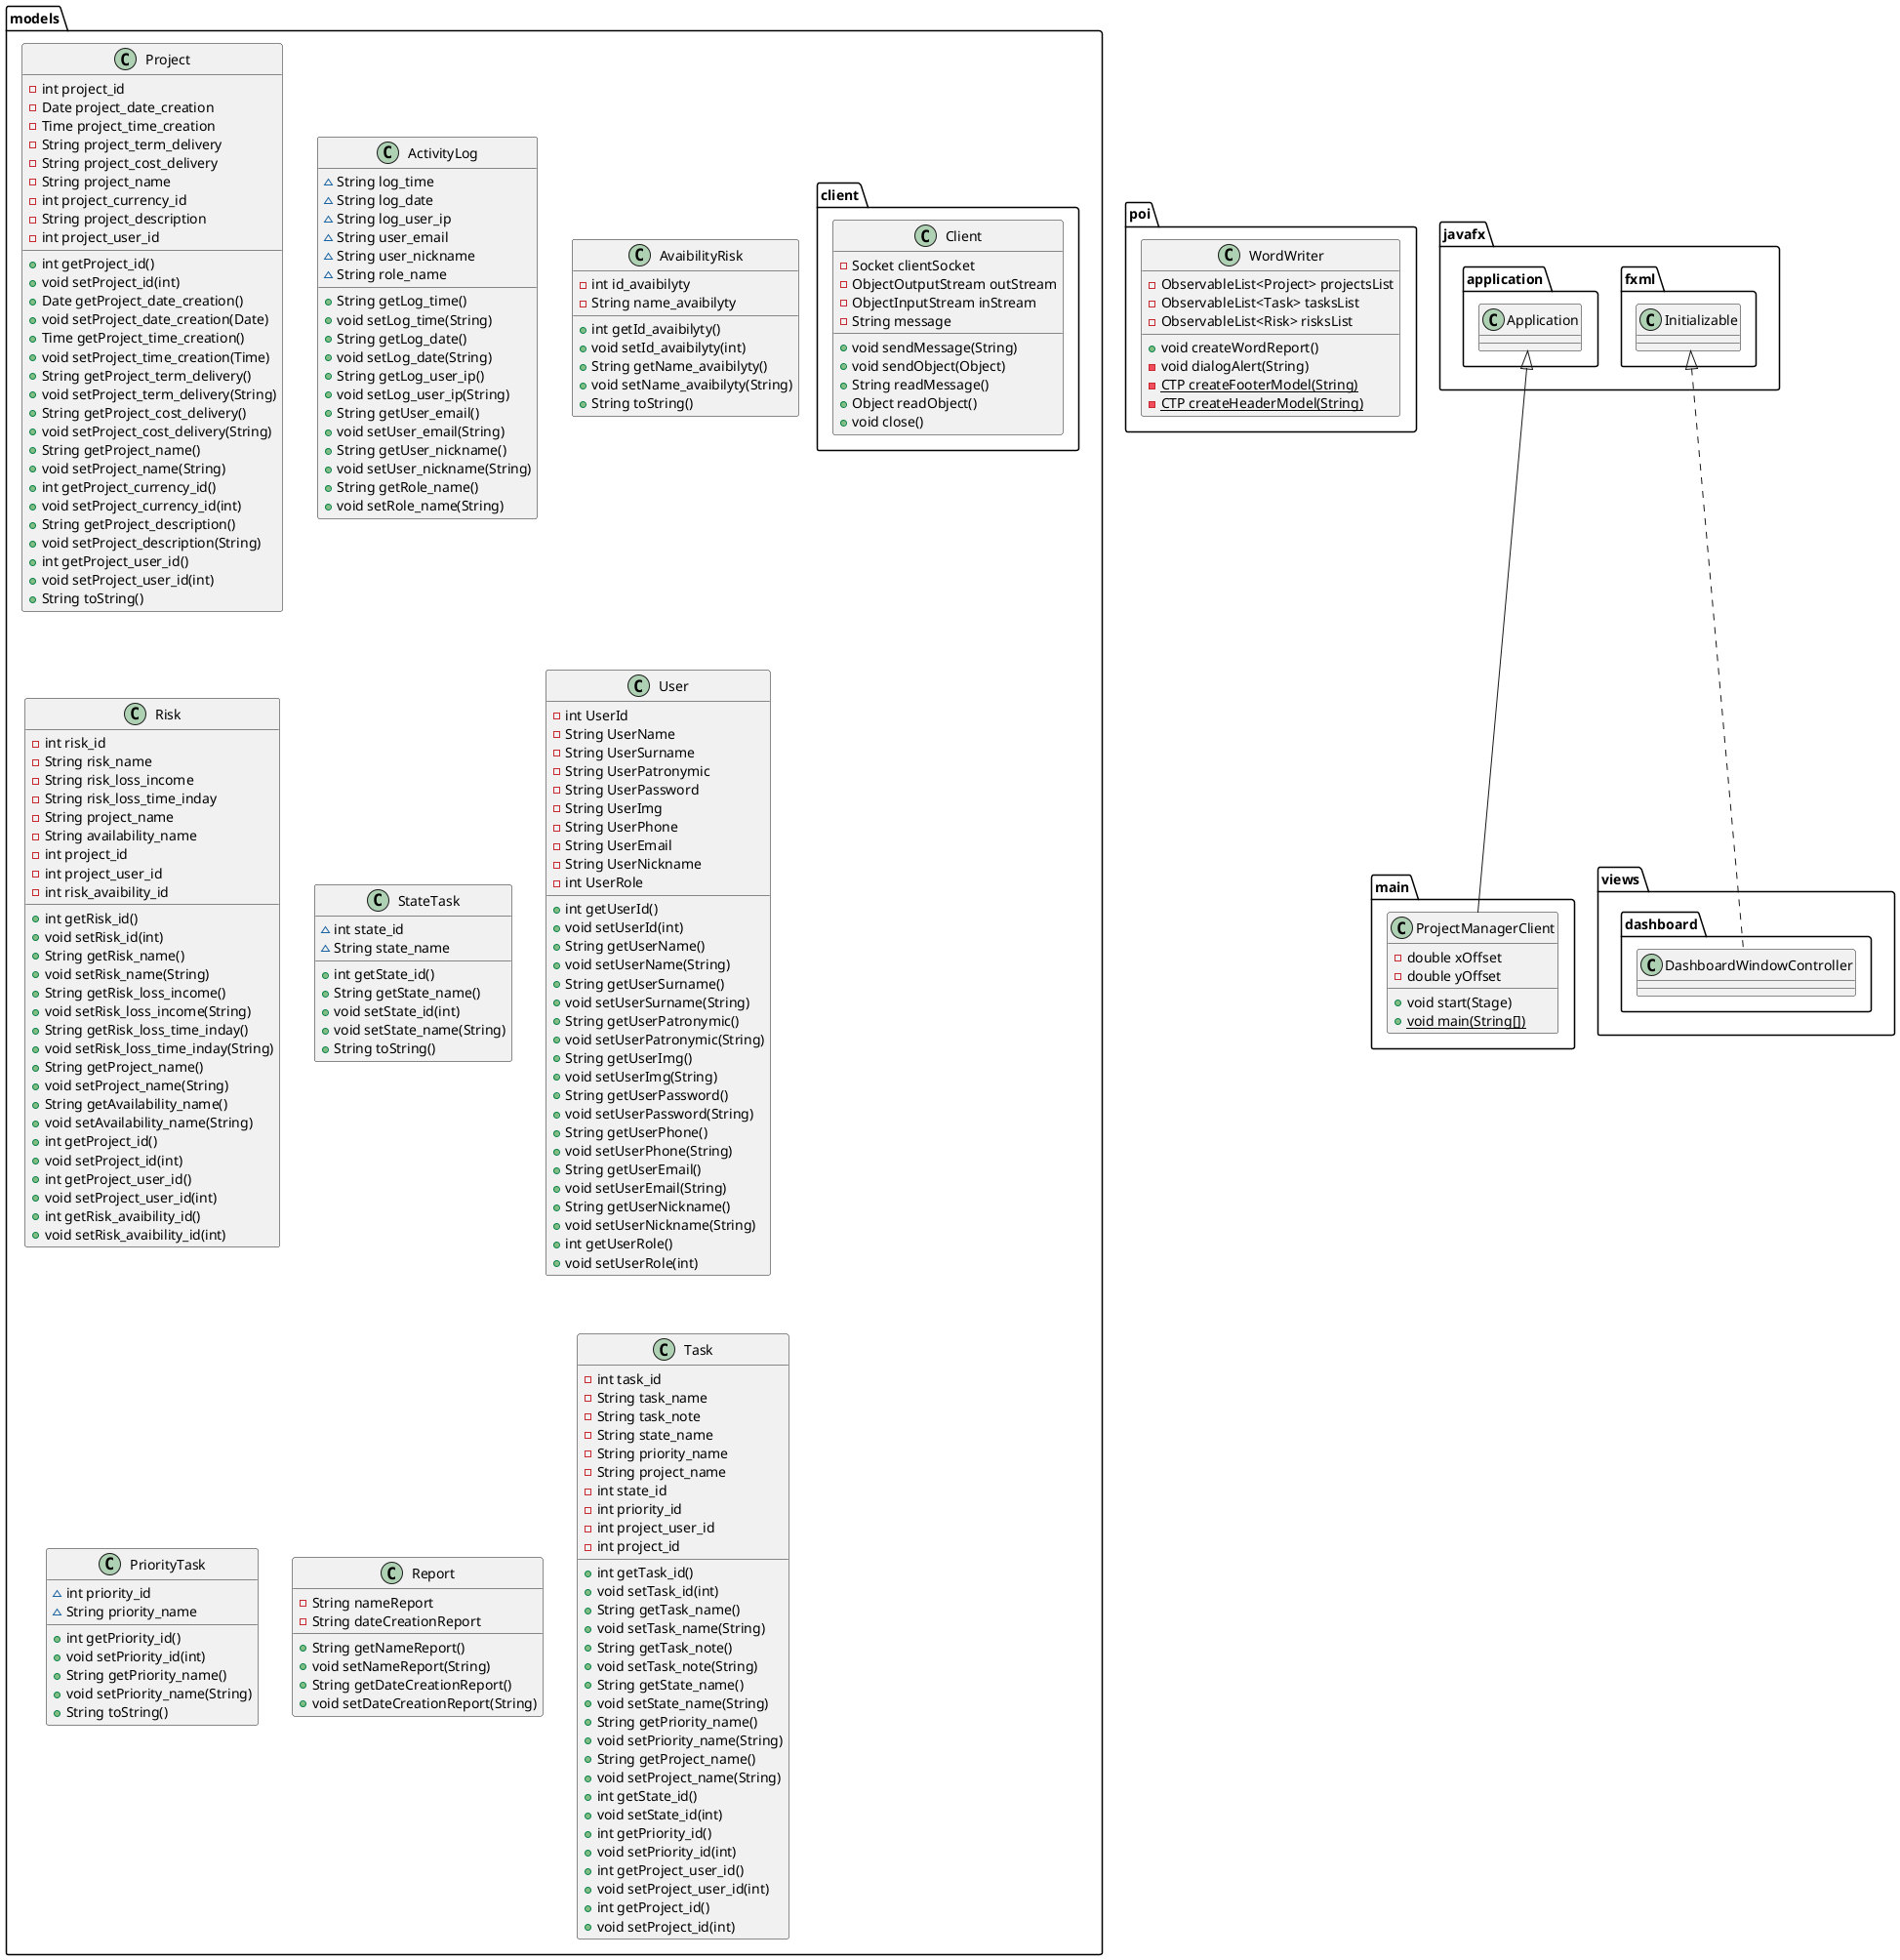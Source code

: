 @startuml


class models.Project {
- int project_id
- Date project_date_creation
- Time project_time_creation
- String project_term_delivery
- String project_cost_delivery
- String project_name
- int project_currency_id
- String project_description
- int project_user_id
+ int getProject_id()
+ void setProject_id(int)
+ Date getProject_date_creation()
+ void setProject_date_creation(Date)
+ Time getProject_time_creation()
+ void setProject_time_creation(Time)
+ String getProject_term_delivery()
+ void setProject_term_delivery(String)
+ String getProject_cost_delivery()
+ void setProject_cost_delivery(String)
+ String getProject_name()
+ void setProject_name(String)
+ int getProject_currency_id()
+ void setProject_currency_id(int)
+ String getProject_description()
+ void setProject_description(String)
+ int getProject_user_id()
+ void setProject_user_id(int)
+ String toString()
}
class models.ActivityLog {
~ String log_time
~ String log_date
~ String log_user_ip
~ String user_email
~ String user_nickname
~ String role_name
+ String getLog_time()
+ void setLog_time(String)
+ String getLog_date()
+ void setLog_date(String)
+ String getLog_user_ip()
+ void setLog_user_ip(String)
+ String getUser_email()
+ void setUser_email(String)
+ String getUser_nickname()
+ void setUser_nickname(String)
+ String getRole_name()
+ void setRole_name(String)
}
class models.AvaibilityRisk {
- int id_avaibilyty
- String name_avaibilyty
+ int getId_avaibilyty()
+ void setId_avaibilyty(int)
+ String getName_avaibilyty()
+ void setName_avaibilyty(String)
+ String toString()
}
class models.Risk {
- int risk_id
- String risk_name
- String risk_loss_income
- String risk_loss_time_inday
- String project_name
- String availability_name
- int project_id
- int project_user_id
- int risk_avaibility_id
+ int getRisk_id()
+ void setRisk_id(int)
+ String getRisk_name()
+ void setRisk_name(String)
+ String getRisk_loss_income()
+ void setRisk_loss_income(String)
+ String getRisk_loss_time_inday()
+ void setRisk_loss_time_inday(String)
+ String getProject_name()
+ void setProject_name(String)
+ String getAvailability_name()
+ void setAvailability_name(String)
+ int getProject_id()
+ void setProject_id(int)
+ int getProject_user_id()
+ void setProject_user_id(int)
+ int getRisk_avaibility_id()
+ void setRisk_avaibility_id(int)
}
class models.client.Client {
- Socket clientSocket
- ObjectOutputStream outStream
- ObjectInputStream inStream
- String message
+ void sendMessage(String)
+ void sendObject(Object)
+ String readMessage()
+ Object readObject()
+ void close()
}
class models.StateTask {
~ int state_id
~ String state_name
+ int getState_id()
+ String getState_name()
+ void setState_id(int)
+ void setState_name(String)
+ String toString()
}
class models.User {
- int UserId
- String UserName
- String UserSurname
- String UserPatronymic
- String UserPassword
- String UserImg
- String UserPhone
- String UserEmail
- String UserNickname
- int UserRole
+ int getUserId()
+ void setUserId(int)
+ String getUserName()
+ void setUserName(String)
+ String getUserSurname()
+ void setUserSurname(String)
+ String getUserPatronymic()
+ void setUserPatronymic(String)
+ String getUserImg()
+ void setUserImg(String)
+ String getUserPassword()
+ void setUserPassword(String)
+ String getUserPhone()
+ void setUserPhone(String)
+ String getUserEmail()
+ void setUserEmail(String)
+ String getUserNickname()
+ void setUserNickname(String)
+ int getUserRole()
+ void setUserRole(int)
}
class models.PriorityTask {
~ int priority_id
~ String priority_name
+ int getPriority_id()
+ void setPriority_id(int)
+ String getPriority_name()
+ void setPriority_name(String)
+ String toString()
}
class models.Report {
- String nameReport
- String dateCreationReport
+ String getNameReport()
+ void setNameReport(String)
+ String getDateCreationReport()
+ void setDateCreationReport(String)
}

class models.Task {
- int task_id
- String task_name
- String task_note
- String state_name
- String priority_name
- String project_name
- int state_id
- int priority_id
- int project_user_id
- int project_id
+ int getTask_id()
+ void setTask_id(int)
+ String getTask_name()
+ void setTask_name(String)
+ String getTask_note()
+ void setTask_note(String)
+ String getState_name()
+ void setState_name(String)
+ String getPriority_name()
+ void setPriority_name(String)
+ String getProject_name()
+ void setProject_name(String)
+ int getState_id()
+ void setState_id(int)
+ int getPriority_id()
+ void setPriority_id(int)
+ int getProject_user_id()
+ void setProject_user_id(int)
+ int getProject_id()
+ void setProject_id(int)
}


class poi.WordWriter {
- ObservableList<Project> projectsList
- ObservableList<Task> tasksList
- ObservableList<Risk> risksList
+ void createWordReport()
- void dialogAlert(String)
- {static} CTP createFooterModel(String)
- {static} CTP createHeaderModel(String)
}

class main.ProjectManagerClient {
- double xOffset
- double yOffset
+ void start(Stage)
+ {static} void main(String[])
}



javafx.application.Application <|-- main.ProjectManagerClient
javafx.fxml.Initializable <|.. views.dashboard.DashboardWindowController

@enduml



abstract class database.AbstractFactory {
+ {abstract}SQLUsers getUsers()
+ {abstract}SQLProject getProject()
+ {abstract}SQLTask getTask()
+ {abstract}SQLRisk getRisk()
+ {abstract}SQLActivity getActivity()
}
interface database.users.IUsers {
+ ResultSet selectUser(User)
+ void insertUser(User)
+ void updateUser(User)
+ void deleteUser(User)
+ void deleteAllUser(User)
}
interface database.risks.IRisk {
+ ResultSet selectAvailabilityRisk()
+ ResultSet selectRisk(Risk)
+ void insertRisk(Risk)
+ void updateRisk(Risk)
+ void deleteRisk(Risk)
}
interface database.tasks.ITask {
+ ResultSet selectStateTask()
+ ResultSet selectPriorityTask()
+ ResultSet selectTask(Task)
+ void insertTask(Task)
+ void updateTask(Task)
+ void deleteTask(Task)
}
interface database.projects.IProject {
+ ResultSet selectProject(Project,int)
+ void insertProject(Project)
+ void updateProject(Project)
+ void deleteProject(Project)
}
interface database.activity.IActivity {
+ ResultSet selectActivity(String)
+ void insertActivity(int)
}



class database.projects.SQLActivity {
- {static} SQLActivity instance
- PostgresDriver connection
- ResultSet resultSet
+ {static} SQLActivity getInstance()
+ ResultSet selectActivity(String)
+ void insertActivity(int)
}
class database.PostgresDriver {
- {static} PostgresDriver instance
# Connection connection
# Statement statement
- ResultSet resultSet
- {static} String USER
- {static} String PASS
- {static} String DB_URL
+ {static} PostgresDriver getInstance()
+ ResultSet getResultSet(String)
+ void getConnection()
+ void execute(String)
+ void close()
}
class database.risks.SQLRisk {
- {static} SQLRisk instance
- PostgresDriver connection
- ResultSet resultSet
+ {static} SQLRisk getInstance()
+ ResultSet selectAvailabilityRisk()
+ ResultSet selectRisk(Risk)
+ void insertRisk(Risk)
+ void updateRisk(Risk)
+ void deleteRisk(Risk)
}

class database.users.SQLUsers {
- {static} SQLUsers instance
- PostgresDriver connection
- ResultSet resultSet
+ {static} SQLUsers getInstance()
+ ResultSet selectUser(User)
+ void insertUser(User)
+ void updateUser(User)
+ void deleteUser(User)
+ void deleteAllUser(User)
}

class database.tasks.SQLTask {
- {static} SQLTask instance
- PostgresDriver connection
- ResultSet resultSet
+ {static} SQLTask getInstance()
+ ResultSet selectStateTask()
+ ResultSet selectPriorityTask()
+ ResultSet selectTask(Task)
+ void insertTask(Task)
+ void updateTask(Task)
+ void deleteTask(Task)
}
class database.Factory {
+ SQLUsers getUsers()
+ SQLProject getProject()
+ SQLTask getTask()
+ SQLRisk getRisk()
+ SQLActivity getActivity()
}
class database.projects.SQLProject {
- {static} SQLProject instance
- PostgresDriver connection
- ResultSet resultSet
+ {static} SQLProject getInstance()
+ ResultSet selectProject(Project,int)
+ void insertProject(Project)
+ void updateProject(Project)
+ void deleteProject(Project)
}

database.AbstractFactory <|-- database.Factory
database.projects.IProject <|.. database.projects.SQLProject
database.users.IUsers <|.. database.users.SQLUsers
database.risks.IRisk <|.. database.risks.SQLRisk
database.activity.IActivity <|.. database.projects.SQLActivity
database.tasks.ITask <|.. database.tasks.SQLTask


